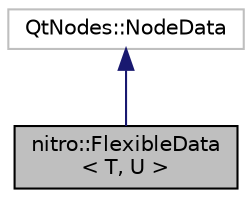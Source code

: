 digraph "nitro::FlexibleData&lt; T, U &gt;"
{
 // LATEX_PDF_SIZE
  edge [fontname="Helvetica",fontsize="10",labelfontname="Helvetica",labelfontsize="10"];
  node [fontname="Helvetica",fontsize="10",shape=record];
  Node1 [label="nitro::FlexibleData\l\< T, U \>",height=0.2,width=0.4,color="black", fillcolor="grey75", style="filled", fontcolor="black",tooltip="A flexible data type that can contain any type."];
  Node2 -> Node1 [dir="back",color="midnightblue",fontsize="10",style="solid",fontname="Helvetica"];
  Node2 [label="QtNodes::NodeData",height=0.2,width=0.4,color="grey75", fillcolor="white", style="filled",tooltip=" "];
}

